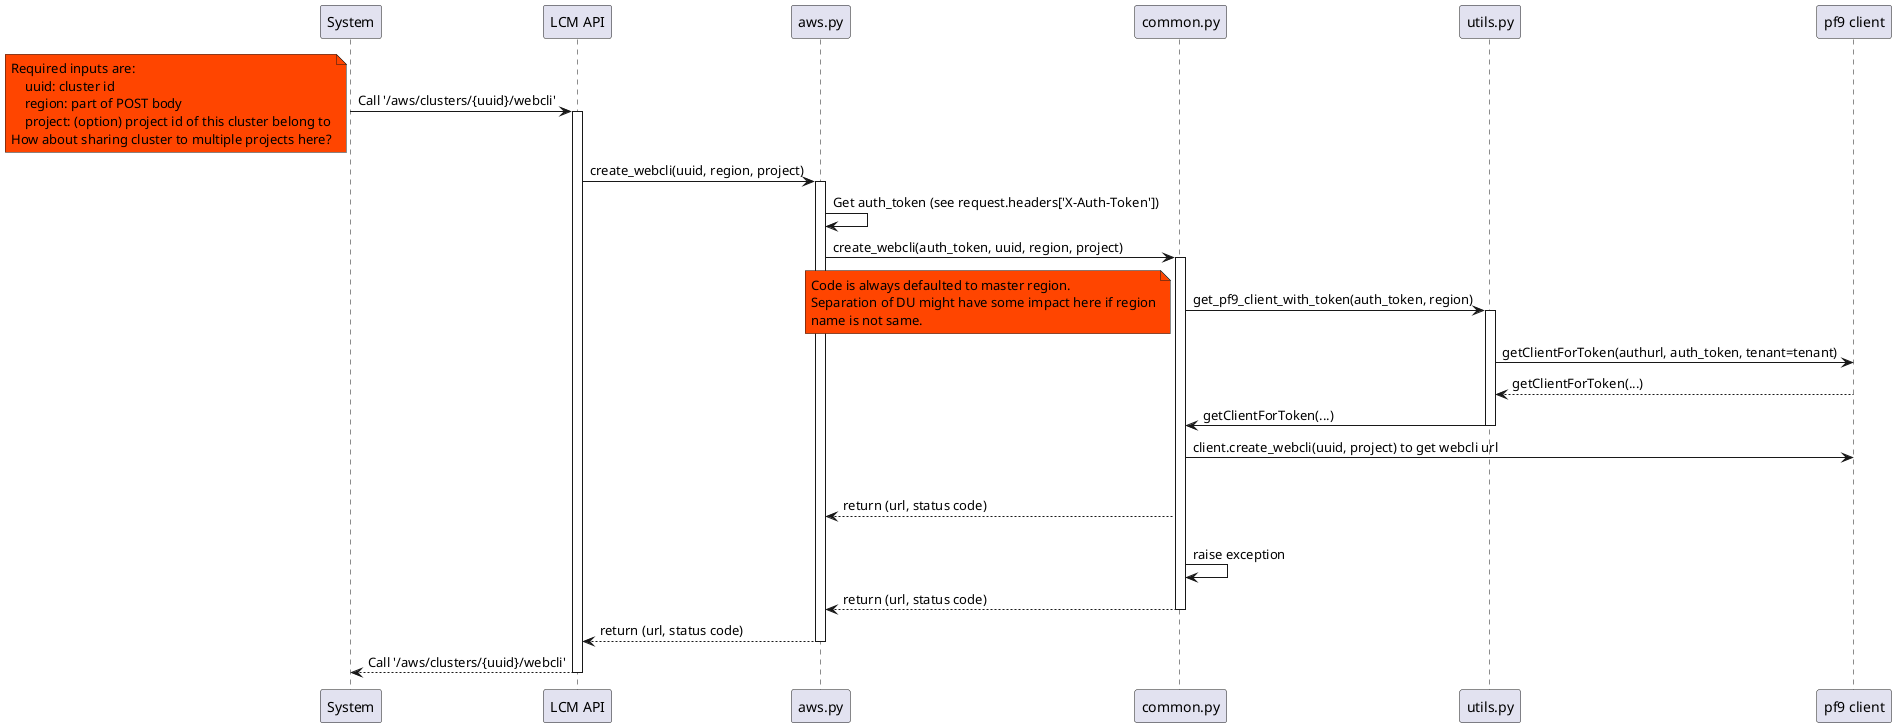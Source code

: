 @startuml

participant "System"
participant "LCM API"
participant "aws.py"
participant "common.py"
participant "utils.py"
participant "pf9 client"

note left
  title (*): /aws/clusters/{uuid}/webcli
  description: Creates a webclient
end note

System ->"LCM API" : Call '/aws/clusters/{uuid}/webcli'
activate "LCM API"
note left #OrangeRed
    Required inputs are:
        uuid: cluster id
        region: part of POST body
        project: (option) project id of this cluster belong to
    How about sharing cluster to multiple projects here?
end note

"LCM API" -> "aws.py" :create_webcli(uuid, region, project)
activate "aws.py"
"aws.py" -> "aws.py": Get auth_token (see request.headers['X-Auth-Token'])

"aws.py" -> "common.py": create_webcli(auth_token, uuid, region, project)
activate "common.py"
"common.py" -> "utils.py": get_pf9_client_with_token(auth_token, region)
note left #OrangeRed
    Code is always defaulted to master region.
    Separation of DU might have some impact here if region
    name is not same.
end note

activate "utils.py"
"utils.py" -> "pf9 client": getClientForToken(authurl, auth_token, tenant=tenant)
"pf9 client" --> "utils.py": getClientForToken(...)
"utils.py" -> "common.py": getClientForToken(...)
deactivate "utils.py"

"common.py" -> "pf9 client": client.create_webcli(uuid, project) to get webcli url
alt
    "common.py" --> "aws.py": return (url, status code)
else  HTTP error
    "common.py" -> "common.py": raise exception

"common.py" --> "aws.py": return (url, status code)
deactivate "common.py"

"aws.py" --> "LCM API": return (url, status code)
deactivate "aws.py"

"LCM API" --> "System": Call '/aws/clusters/{uuid}/webcli'
deactivate "LCM API"

@enduml